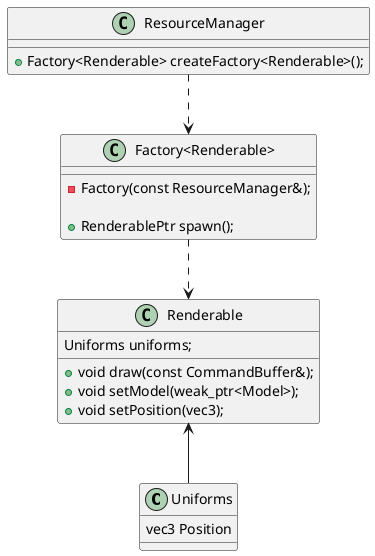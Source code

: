 @startuml uniform

class Uniforms {
    vec3 Position
}

class Renderable {
    Uniforms uniforms;

    +void draw(const CommandBuffer&);
    +void setModel(weak_ptr<Model>);
    +void setPosition(vec3);
}

Renderable <-- Uniforms

class "Factory<Renderable>" {
    -Factory(const ResourceManager&);

    +RenderablePtr spawn();
}

class ResourceManager {
    +Factory<Renderable> createFactory<Renderable>();
}

ResourceManager ..> "Factory<Renderable>"
"Factory<Renderable>" ..> Renderable

@enduml